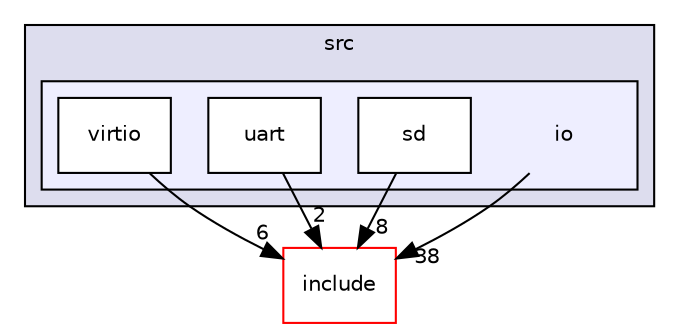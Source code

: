 digraph "D:/Pool/eclipse-workspace_aarch64/newspace/raspiOS/src/io" {
  compound=true
  node [ fontsize="10", fontname="Helvetica"];
  edge [ labelfontsize="10", labelfontname="Helvetica"];
  subgraph clusterdir_68267d1309a1af8e8297ef4c3efbcdba {
    graph [ bgcolor="#ddddee", pencolor="black", label="src" fontname="Helvetica", fontsize="10", URL="dir_68267d1309a1af8e8297ef4c3efbcdba.html"]
  subgraph clusterdir_c184e51c84f2c3f0345bbc8a0d75d3e1 {
    graph [ bgcolor="#eeeeff", pencolor="black", label="" URL="dir_c184e51c84f2c3f0345bbc8a0d75d3e1.html"];
    dir_c184e51c84f2c3f0345bbc8a0d75d3e1 [shape=plaintext label="io"];
    dir_8472fd655a944cd810f7433d715f3abd [shape=box label="sd" color="black" fillcolor="white" style="filled" URL="dir_8472fd655a944cd810f7433d715f3abd.html"];
    dir_bea3fffa057b0d6d3c1ffb3c8f816130 [shape=box label="uart" color="black" fillcolor="white" style="filled" URL="dir_bea3fffa057b0d6d3c1ffb3c8f816130.html"];
    dir_ac0438a8e960cde21756c2e6a6f7f771 [shape=box label="virtio" color="black" fillcolor="white" style="filled" URL="dir_ac0438a8e960cde21756c2e6a6f7f771.html"];
  }
  }
  dir_d44c64559bbebec7f509842c48db8b23 [shape=box label="include" fillcolor="white" style="filled" color="red" URL="dir_d44c64559bbebec7f509842c48db8b23.html"];
  dir_ac0438a8e960cde21756c2e6a6f7f771->dir_d44c64559bbebec7f509842c48db8b23 [headlabel="6", labeldistance=1.5 headhref="dir_000044_000000.html"];
  dir_bea3fffa057b0d6d3c1ffb3c8f816130->dir_d44c64559bbebec7f509842c48db8b23 [headlabel="2", labeldistance=1.5 headhref="dir_000043_000000.html"];
  dir_8472fd655a944cd810f7433d715f3abd->dir_d44c64559bbebec7f509842c48db8b23 [headlabel="8", labeldistance=1.5 headhref="dir_000042_000000.html"];
  dir_c184e51c84f2c3f0345bbc8a0d75d3e1->dir_d44c64559bbebec7f509842c48db8b23 [headlabel="38", labeldistance=1.5 headhref="dir_000041_000000.html"];
}
